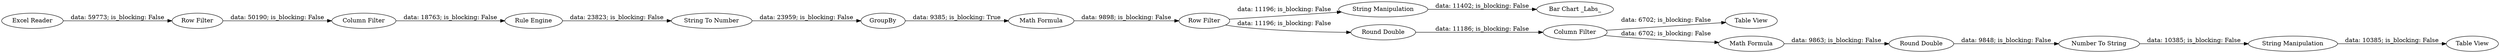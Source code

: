 digraph {
	"5184509046556589433_14" [label="String Manipulation"]
	"5184509046556589433_7" [label="Column Filter"]
	"5184509046556589433_103" [label="String Manipulation"]
	"5184509046556589433_11" [label="Math Formula"]
	"5184509046556589433_5" [label="Row Filter"]
	"5184509046556589433_16" [label="Round Double"]
	"5184509046556589433_17" [label="Column Filter"]
	"5184509046556589433_18" [label="Table View"]
	"5184509046556589433_99" [label="Math Formula"]
	"5184509046556589433_13" [label="Excel Reader"]
	"5184509046556589433_101" [label="Round Double"]
	"5184509046556589433_12" [label="Row Filter"]
	"5184509046556589433_10" [label="Bar Chart _Labs_"]
	"5184509046556589433_8" [label=GroupBy]
	"5184509046556589433_9" [label="String To Number"]
	"5184509046556589433_3" [label="Rule Engine"]
	"5184509046556589433_100" [label="Table View"]
	"5184509046556589433_102" [label="Number To String"]
	"5184509046556589433_17" -> "5184509046556589433_18" [label="data: 6702; is_blocking: False"]
	"5184509046556589433_13" -> "5184509046556589433_5" [label="data: 59773; is_blocking: False"]
	"5184509046556589433_99" -> "5184509046556589433_101" [label="data: 9863; is_blocking: False"]
	"5184509046556589433_9" -> "5184509046556589433_8" [label="data: 23959; is_blocking: False"]
	"5184509046556589433_8" -> "5184509046556589433_11" [label="data: 9385; is_blocking: True"]
	"5184509046556589433_14" -> "5184509046556589433_10" [label="data: 11402; is_blocking: False"]
	"5184509046556589433_16" -> "5184509046556589433_17" [label="data: 11186; is_blocking: False"]
	"5184509046556589433_3" -> "5184509046556589433_9" [label="data: 23823; is_blocking: False"]
	"5184509046556589433_12" -> "5184509046556589433_16" [label="data: 11196; is_blocking: False"]
	"5184509046556589433_11" -> "5184509046556589433_12" [label="data: 9898; is_blocking: False"]
	"5184509046556589433_7" -> "5184509046556589433_3" [label="data: 18763; is_blocking: False"]
	"5184509046556589433_101" -> "5184509046556589433_102" [label="data: 9848; is_blocking: False"]
	"5184509046556589433_103" -> "5184509046556589433_100" [label="data: 10385; is_blocking: False"]
	"5184509046556589433_102" -> "5184509046556589433_103" [label="data: 10385; is_blocking: False"]
	"5184509046556589433_5" -> "5184509046556589433_7" [label="data: 50190; is_blocking: False"]
	"5184509046556589433_17" -> "5184509046556589433_99" [label="data: 6702; is_blocking: False"]
	"5184509046556589433_12" -> "5184509046556589433_14" [label="data: 11196; is_blocking: False"]
	rankdir=LR
}

